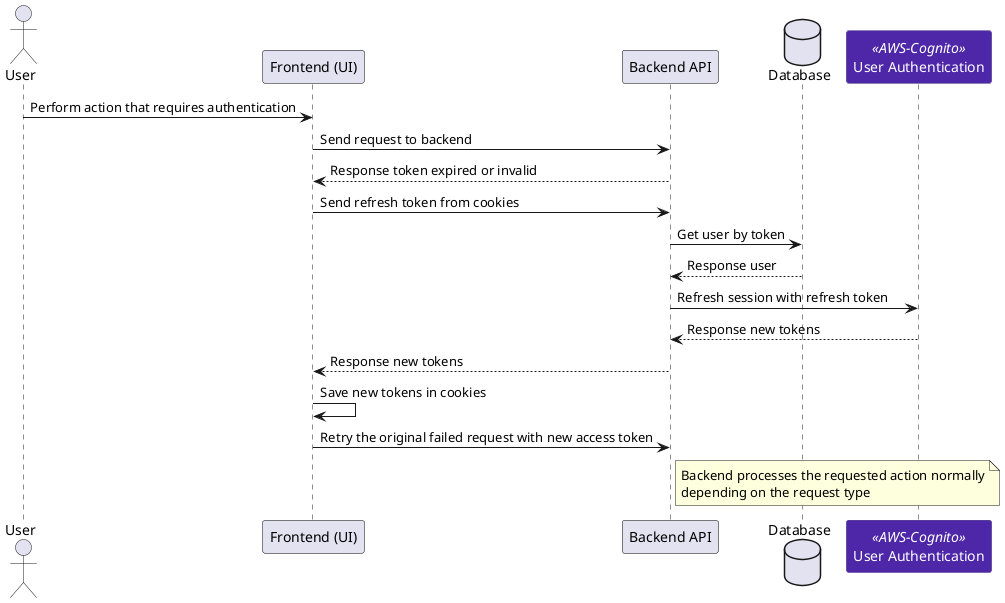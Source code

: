 @startuml

skinparam participant {
    FontColor black
    BorderColor black
}

skinparam participant {
    BackgroundColor<<AWS-Cognito>> #4D27A8
    BorderColor<<AWS-Cognito>> #341D78
    FontColor<<AWS-Cognito>> white
}

actor User

participant "Frontend (UI)" as UI
participant "Backend API" as API
database "Database" as DB
participant "User Authentication" as Cognito <<AWS-Cognito>>

User -> UI : Perform action that requires authentication
UI -> API : Send request to backend
API --> UI : Response token expired or invalid
UI -> API : Send refresh token from cookies

API -> DB : Get user by token
DB --> API : Response user

API -> Cognito : Refresh session with refresh token
Cognito --> API : Response new tokens

API --> UI : Response new tokens
UI -> UI : Save new tokens in cookies

UI -> API : Retry the original failed request with new access token

note right of API
Backend processes the requested action normally
depending on the request type
end note

@enduml
